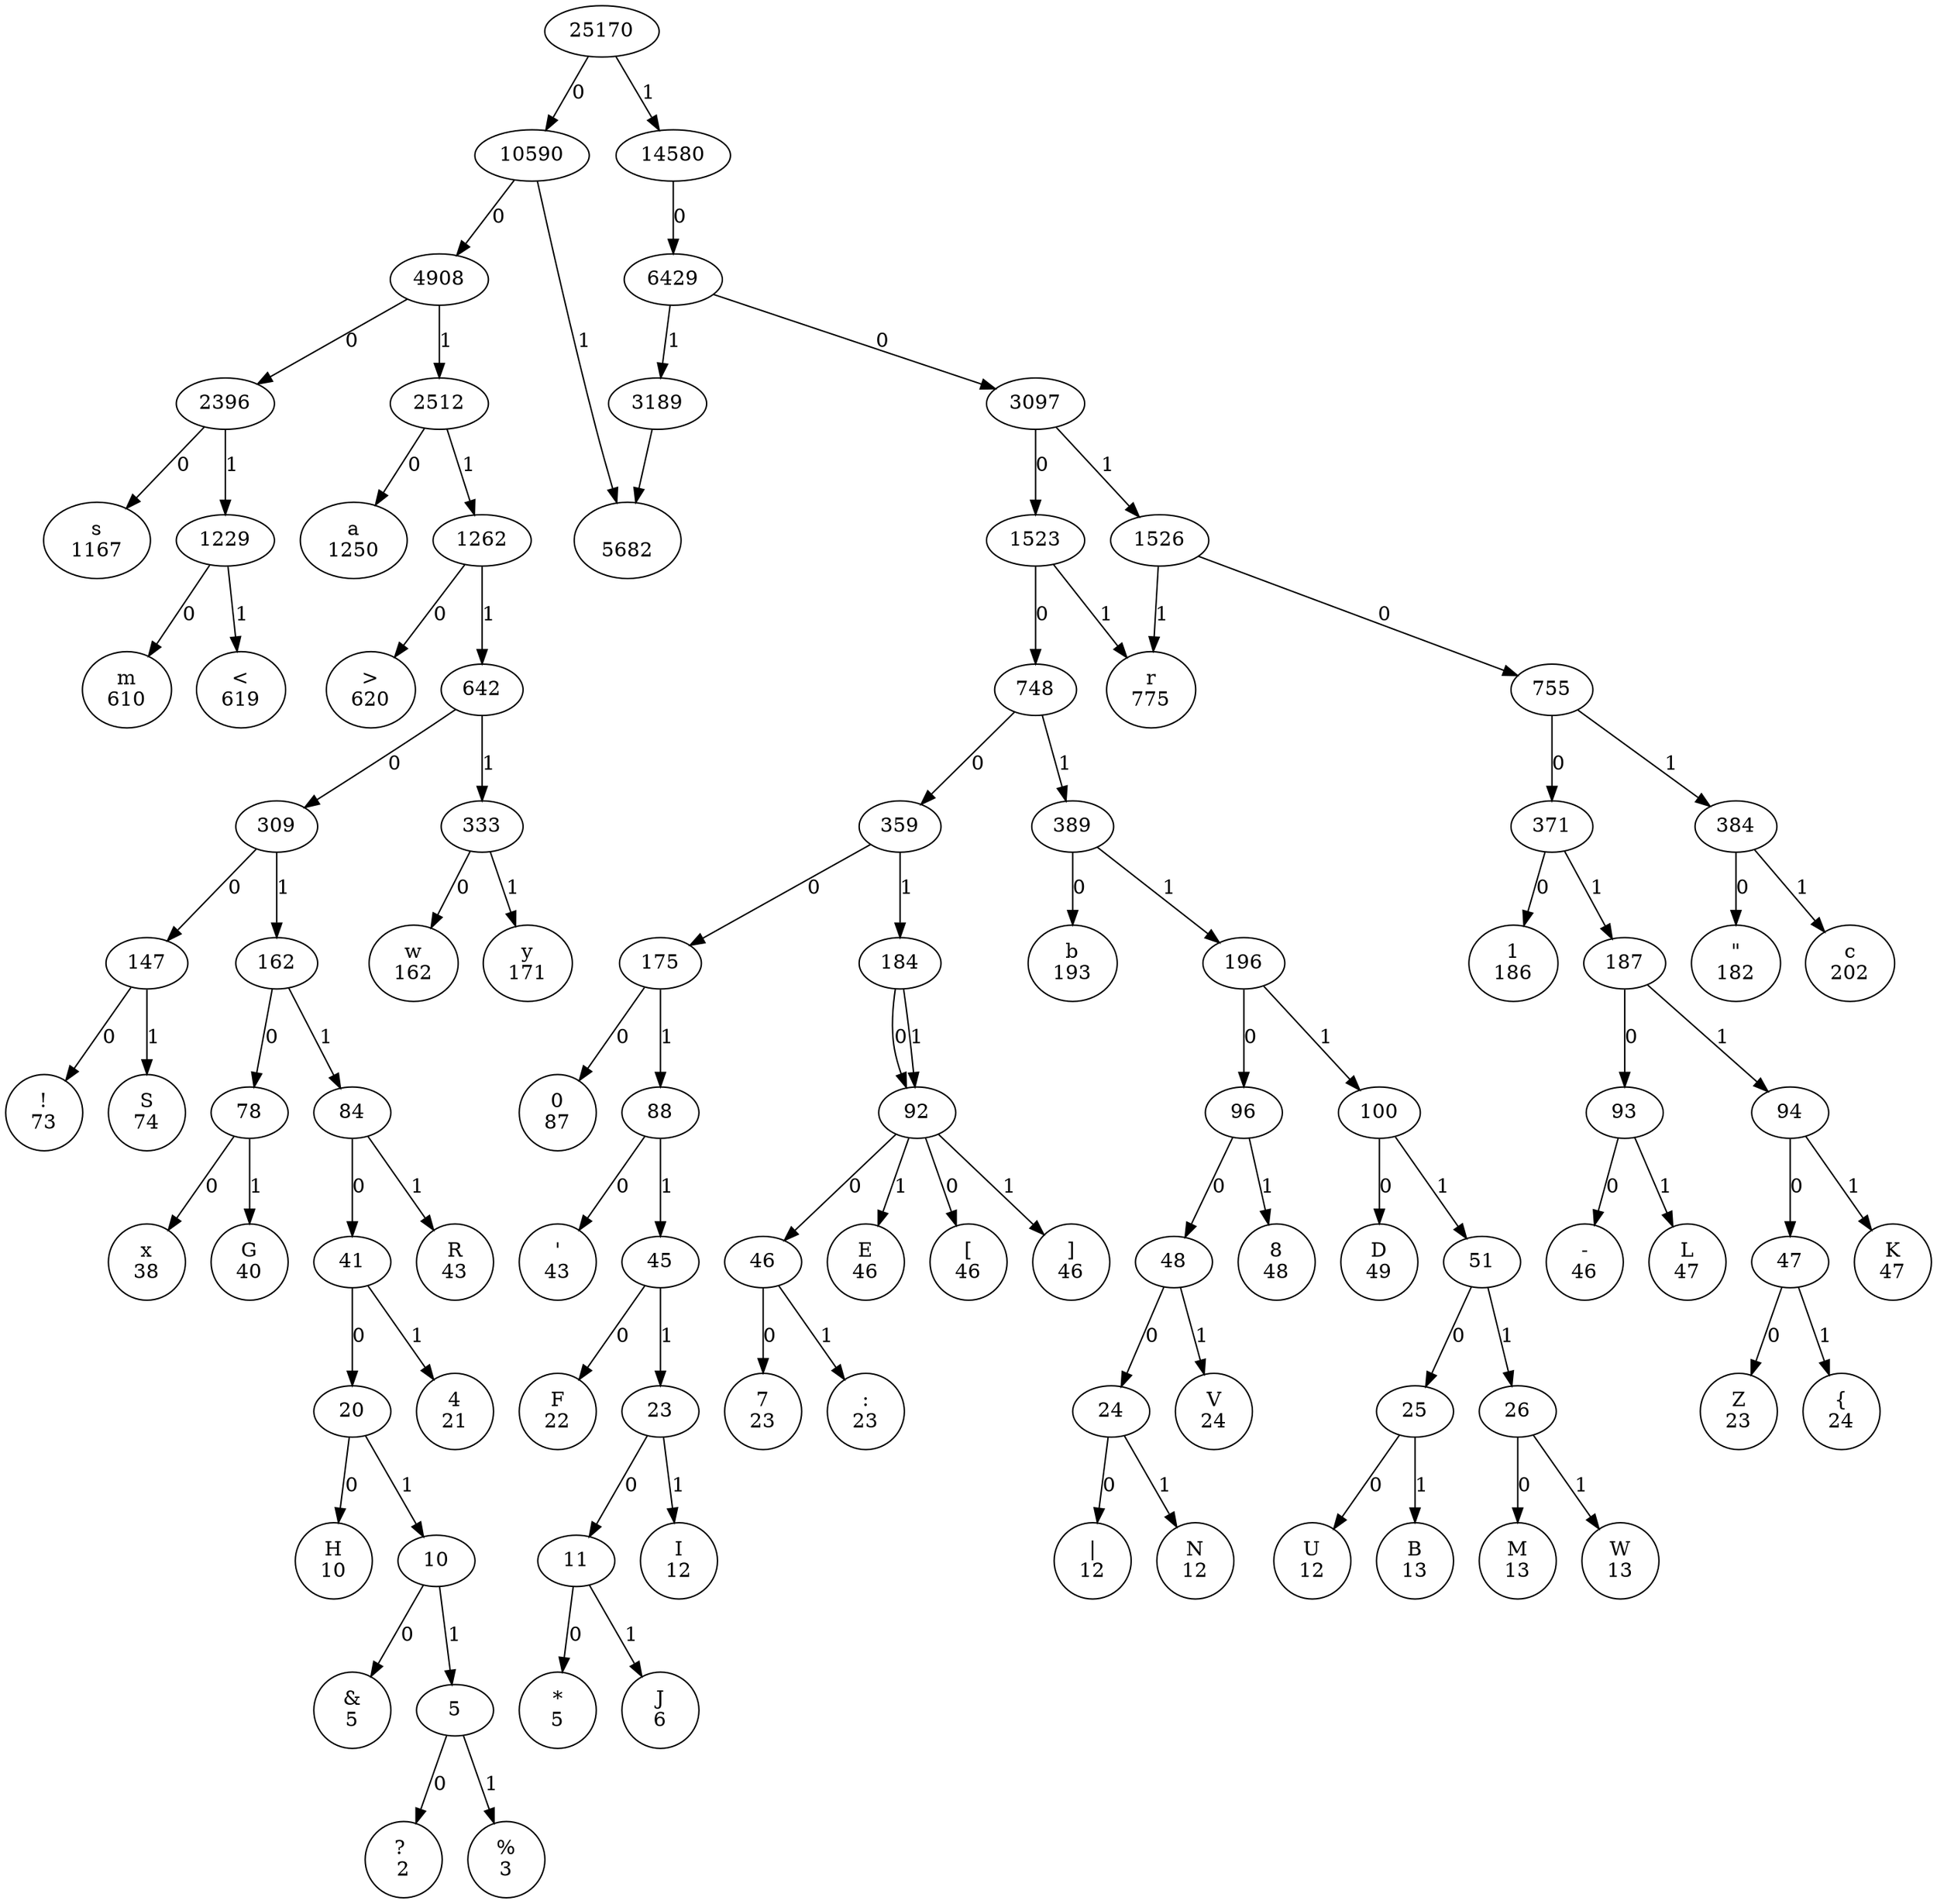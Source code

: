 digraph HuffmanTree {
    "25170" [label="25170"];
    "25170" -> "10590" [label="0"];
    "10590" [label="10590"];
    "10590" -> "4908" [label="0"];
    "4908" [label="4908"];
    "4908" -> "2396" [label="0"];
    "2396" [label="2396"];
    "2396" -> "s" [label="0"];
    "s" [label="s\n1167"];
    "2396" -> "1229" [label="1"];
    "1229" [label="1229"];
    "1229" -> "m" [label="0"];
    "m" [label="m\n610"];
    "1229" -> "<" [label="1"];
    "<" [label="<\n619"];
    "4908" -> "2512" [label="1"];
    "2512" [label="2512"];
    "2512" -> "a" [label="0"];
    "a" [label="a\n1250"];
    "2512" -> "1262" [label="1"];
    "1262" [label="1262"];
    "1262" -> ">" [label="0"];
    ">" [label=">\n620"];
    "1262" -> "642" [label="1"];
    "642" [label="642"];
    "642" -> "309" [label="0"];
    "309" [label="309"];
    "309" -> "147" [label="0"];
    "147" [label="147"];
    "147" -> "!" [label="0"];
    "!" [label="!\n73"];
    "147" -> "S" [label="1"];
    "S" [label="S\n74"];
    "309" -> "162" [label="1"];
    "162" [label="162"];
    "162" -> "78" [label="0"];
    "78" [label="78"];
    "78" -> "x" [label="0"];
    "x" [label="x\n38"];
    "78" -> "G" [label="1"];
    "G" [label="G\n40"];
    "162" -> "84" [label="1"];
    "84" [label="84"];
    "84" -> "41" [label="0"];
    "41" [label="41"];
    "41" -> "20" [label="0"];
    "20" [label="20"];
    "20" -> "H" [label="0"];
    "H" [label="H\n10"];
    "20" -> "10" [label="1"];
    "10" [label="10"];
    "10" -> "&" [label="0"];
    "&" [label="&\n5"];
    "10" -> "5" [label="1"];
    "5" [label="5"];
    "5" -> "?" [label="0"];
    "?" [label="? \n2"];
    "5" -> "%" [label="1"];
    "%" [label="%\n3"];
    "41" -> "4" [label="1"];
    "4" [label="4\n21"];
    "84" -> "R" [label="1"];
    "R" [label="R\n43"];
    "642" -> "333" [label="1"];
    "333" [label="333"];
    "333" -> "w" [label="0"];
    "w" [label="w\n162"];
    "333" -> "y" [label="1"];
    "y" [label="y\n171"];
    "10590" -> " " [label="1"];
    " " [label=" \n5682"];
    "25170" -> "14580" [label="1"];
    "14580" [label="14580"];
    "14580" -> "6429" [label="0"];
    "6429" [label="6429"];
    "6429" -> "3097" [label="0"];
    "3097" [label="3097"];
    "3097" -> "1523" [label="0"];
    "1523" [label="1523"];
    "1523" -> "748" [label="0"];
    "748" [label="748"];
    "748" -> "359" [label="0"];
    "359" [label="359"];
    "359" -> "175" [label="0"];
    "175" [label="175"];
    "175" -> "0" [label="0"];
    "0" [label="0\n87"];
    "175" -> "88" [label="1"];
    "88" [label="88"];
    "88" -> "'" [label="0"];
    "'" [label="'\n43"];
    "88" -> "45" [label="1"];
    "45" [label="45"];
    "45" -> "F" [label="0"];
    "F" [label="F\n22"];
    "45" -> "23" [label="1"];
    "23" [label="23"];
    "23" -> "11" [label="0"];
    "11" [label="11"];
    "11" -> "*" [label="0"];
    "*" [label="*\n5"];
    "11" -> "J" [label="1"];
    "J" [label="J\n6"];
    "23" -> "I" [label="1"];
    "I" [label="I\n12"];
    "359" -> "184" [label="1"];
    "184" [label="184"];
    "184" -> "92" [label="0"];
    "92" [label="92"];
    "92" -> "46" [label="0"];
    "46" [label="46"];
    "46" -> "7" [label="0"];
    "7" [label="7\n23"];
    "46" -> ":" [label="1"];
    ":" [label=":\n23"];
    "92" -> "E" [label="1"];
    "E" [label="E\n46"];
    "184" -> "92" [label="1"];
    "92" [label="92"];
    "92" -> "[" [label="0"];
    "[" [label="[\n46"];
    "92" -> "]" [label="1"];
    "]" [label="]\n46"];
    "748" -> "389" [label="1"];
    "389" [label="389"];
    "389" -> "b" [label="0"];
    "b" [label="b\n193"];
    "389" -> "196" [label="1"];
    "196" [label="196"];
    "196" -> "96" [label="0"];
    "96" [label="96"];
    "96" -> "48" [label="0"];
    "48" [label="48"];
    "48" -> "24" [label="0"];
    "24" [label="24"];
    "24" -> "|" [label="0"];
    "|" [label="|\n12"];
    "24" -> "N" [label="1"];
    "N" [label="N\n12"];
    "48" -> "V" [label="1"];
    "V" [label="V\n24"];
    "96" -> "8" [label="1"];
    "8" [label="8\n48"];
    "196" -> "100" [label="1"];
    "100" [label="100"];
    "100" -> "D" [label="0"];
    "D" [label="D\n49"];
    "100" -> "51" [label="1"];
    "51" [label="51"];
    "51" -> "25" [label="0"];
    "25" [label="25"];
    "25" -> "U" [label="0"];
    "U" [label="U\n12"];
    "25" -> "B" [label="1"];
    "B" [label="B\n13"];
    "51" -> "26" [label="1"];
    "26" [label="26"];
    "26" -> "M" [label="0"];
    "M" [label="M\n13"];
    "26" -> "W" [label="1"];
    "W" [label="W\n13"];
    "1523" -> "r" [label="1"];
    "r" [label="r\n775"];
    "3097" -> "1526" [label="1"];
    "1526" [label="1526"];
    "1526" -> "755" [label="0"];
    "755" [label="755"];
    "755" -> "371" [label="0"];
    "371" [label="371"];
    "371" -> "1" [label="0"];
    "1" [label="1\n186"];
    "371" -> "187" [label="1"];
    "187" [label="187"];
    "187" -> "93" [label="0"];
    "93" [label="93"];
    "93" -> "-" [label="0"];
    "-" [label="-\n46"];
    "93" -> "L" [label="1"];
    "L" [label="L\n47"];
    "187" -> "94" [label="1"];
    "94" [label="94"];
    "94" -> "47" [label="0"];
    "47" [label="47"];
    "47" -> "Z" [label="0"];
    "Z" [label="Z\n23"];
    "47" -> "{" [label="1"];
    "{" [label="{\n24"];
    "94" -> "K" [label="1"];
    "K" [label="K\n47"];
    "755" -> "384" [label="1"];
    "384" [label="384"];
    "384" -> "\"" [label="0"];
    "\"" [label="\"\n182"];
    "384" -> "c" [label="1"];
    "c" [label="c\n202"];
    "1526" -> "r" [label="1"];
    "r" [label="r\n775"];
    "6429" -> "3189" [label="1"];
    "3189" [label="3189"];
    "3189" -> " " [label=" "];
}
